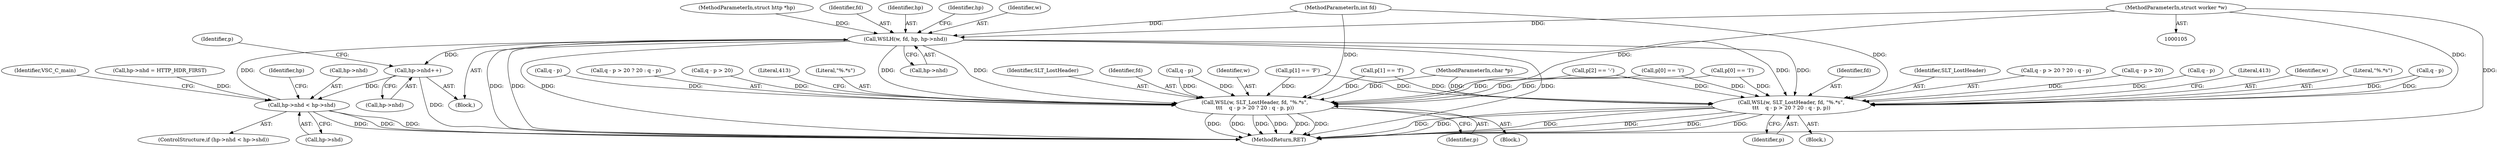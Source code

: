 digraph "0_Varnish-Cache_85e8468bec9416bd7e16b0d80cb820ecd2b330c3@pointer" {
"1000106" [label="(MethodParameterIn,struct worker *w)"];
"1000218" [label="(Call,WSL(w, SLT_LostHeader, fd, \"%.*s\",\n\t\t\t    q - p > 20 ? 20 : q - p, p))"];
"1000332" [label="(Call,WSLH(w, fd, hp, hp->nhd))"];
"1000339" [label="(Call,hp->nhd++)"];
"1000293" [label="(Call,hp->nhd < hp->shd)"];
"1000349" [label="(Call,WSL(w, SLT_LostHeader, fd, \"%.*s\",\n\t\t\t    q - p > 20 ? 20 : q - p, p))"];
"1000304" [label="(Identifier,hp)"];
"1000220" [label="(Identifier,SLT_LostHeader)"];
"1000332" [label="(Call,WSLH(w, fd, hp, hp->nhd))"];
"1000340" [label="(Call,hp->nhd)"];
"1000369" [label="(MethodReturn,RET)"];
"1000223" [label="(Call,q - p > 20 ? 20 : q - p)"];
"1000336" [label="(Call,hp->nhd)"];
"1000333" [label="(Identifier,w)"];
"1000107" [label="(MethodParameterIn,struct http *hp)"];
"1000364" [label="(Identifier,p)"];
"1000344" [label="(Block,)"];
"1000106" [label="(MethodParameterIn,struct worker *w)"];
"1000224" [label="(Call,q - p > 20)"];
"1000147" [label="(Identifier,p)"];
"1000351" [label="(Identifier,SLT_LostHeader)"];
"1000349" [label="(Call,WSL(w, SLT_LostHeader, fd, \"%.*s\",\n\t\t\t    q - p > 20 ? 20 : q - p, p))"];
"1000352" [label="(Identifier,fd)"];
"1000361" [label="(Call,q - p)"];
"1000261" [label="(Call,p[1] == 'F')"];
"1000225" [label="(Call,q - p)"];
"1000233" [label="(Identifier,p)"];
"1000294" [label="(Call,hp->nhd)"];
"1000213" [label="(Block,)"];
"1000235" [label="(Literal,413)"];
"1000218" [label="(Call,WSL(w, SLT_LostHeader, fd, \"%.*s\",\n\t\t\t    q - p > 20 ? 20 : q - p, p))"];
"1000347" [label="(Identifier,VSC_C_main)"];
"1000256" [label="(Call,p[1] == 'f')"];
"1000266" [label="(Call,p[2] == '-')"];
"1000109" [label="(MethodParameterIn,char *p)"];
"1000292" [label="(ControlStructure,if (hp->nhd < hp->shd))"];
"1000297" [label="(Call,hp->shd)"];
"1000350" [label="(Identifier,w)"];
"1000219" [label="(Identifier,w)"];
"1000222" [label="(Literal,\"%.*s\")"];
"1000356" [label="(Call,q - p)"];
"1000127" [label="(Call,hp->nhd = HTTP_HDR_FIRST)"];
"1000354" [label="(Call,q - p > 20 ? 20 : q - p)"];
"1000293" [label="(Call,hp->nhd < hp->shd)"];
"1000300" [label="(Block,)"];
"1000355" [label="(Call,q - p > 20)"];
"1000249" [label="(Call,p[0] == 'I')"];
"1000244" [label="(Call,p[0] == 'i')"];
"1000334" [label="(Identifier,fd)"];
"1000230" [label="(Call,q - p)"];
"1000221" [label="(Identifier,fd)"];
"1000366" [label="(Literal,413)"];
"1000335" [label="(Identifier,hp)"];
"1000353" [label="(Literal,\"%.*s\")"];
"1000108" [label="(MethodParameterIn,int fd)"];
"1000341" [label="(Identifier,hp)"];
"1000339" [label="(Call,hp->nhd++)"];
"1000106" -> "1000105"  [label="AST: "];
"1000106" -> "1000369"  [label="DDG: "];
"1000106" -> "1000218"  [label="DDG: "];
"1000106" -> "1000332"  [label="DDG: "];
"1000106" -> "1000349"  [label="DDG: "];
"1000218" -> "1000213"  [label="AST: "];
"1000218" -> "1000233"  [label="CFG: "];
"1000219" -> "1000218"  [label="AST: "];
"1000220" -> "1000218"  [label="AST: "];
"1000221" -> "1000218"  [label="AST: "];
"1000222" -> "1000218"  [label="AST: "];
"1000223" -> "1000218"  [label="AST: "];
"1000233" -> "1000218"  [label="AST: "];
"1000235" -> "1000218"  [label="CFG: "];
"1000218" -> "1000369"  [label="DDG: "];
"1000218" -> "1000369"  [label="DDG: "];
"1000218" -> "1000369"  [label="DDG: "];
"1000218" -> "1000369"  [label="DDG: "];
"1000218" -> "1000369"  [label="DDG: "];
"1000218" -> "1000369"  [label="DDG: "];
"1000332" -> "1000218"  [label="DDG: "];
"1000332" -> "1000218"  [label="DDG: "];
"1000108" -> "1000218"  [label="DDG: "];
"1000230" -> "1000218"  [label="DDG: "];
"1000230" -> "1000218"  [label="DDG: "];
"1000224" -> "1000218"  [label="DDG: "];
"1000225" -> "1000218"  [label="DDG: "];
"1000266" -> "1000218"  [label="DDG: "];
"1000261" -> "1000218"  [label="DDG: "];
"1000256" -> "1000218"  [label="DDG: "];
"1000249" -> "1000218"  [label="DDG: "];
"1000244" -> "1000218"  [label="DDG: "];
"1000109" -> "1000218"  [label="DDG: "];
"1000332" -> "1000300"  [label="AST: "];
"1000332" -> "1000336"  [label="CFG: "];
"1000333" -> "1000332"  [label="AST: "];
"1000334" -> "1000332"  [label="AST: "];
"1000335" -> "1000332"  [label="AST: "];
"1000336" -> "1000332"  [label="AST: "];
"1000341" -> "1000332"  [label="CFG: "];
"1000332" -> "1000369"  [label="DDG: "];
"1000332" -> "1000369"  [label="DDG: "];
"1000332" -> "1000369"  [label="DDG: "];
"1000332" -> "1000369"  [label="DDG: "];
"1000108" -> "1000332"  [label="DDG: "];
"1000107" -> "1000332"  [label="DDG: "];
"1000293" -> "1000332"  [label="DDG: "];
"1000332" -> "1000339"  [label="DDG: "];
"1000332" -> "1000349"  [label="DDG: "];
"1000332" -> "1000349"  [label="DDG: "];
"1000339" -> "1000300"  [label="AST: "];
"1000339" -> "1000340"  [label="CFG: "];
"1000340" -> "1000339"  [label="AST: "];
"1000147" -> "1000339"  [label="CFG: "];
"1000339" -> "1000369"  [label="DDG: "];
"1000339" -> "1000293"  [label="DDG: "];
"1000293" -> "1000292"  [label="AST: "];
"1000293" -> "1000297"  [label="CFG: "];
"1000294" -> "1000293"  [label="AST: "];
"1000297" -> "1000293"  [label="AST: "];
"1000304" -> "1000293"  [label="CFG: "];
"1000347" -> "1000293"  [label="CFG: "];
"1000293" -> "1000369"  [label="DDG: "];
"1000293" -> "1000369"  [label="DDG: "];
"1000293" -> "1000369"  [label="DDG: "];
"1000127" -> "1000293"  [label="DDG: "];
"1000349" -> "1000344"  [label="AST: "];
"1000349" -> "1000364"  [label="CFG: "];
"1000350" -> "1000349"  [label="AST: "];
"1000351" -> "1000349"  [label="AST: "];
"1000352" -> "1000349"  [label="AST: "];
"1000353" -> "1000349"  [label="AST: "];
"1000354" -> "1000349"  [label="AST: "];
"1000364" -> "1000349"  [label="AST: "];
"1000366" -> "1000349"  [label="CFG: "];
"1000349" -> "1000369"  [label="DDG: "];
"1000349" -> "1000369"  [label="DDG: "];
"1000349" -> "1000369"  [label="DDG: "];
"1000349" -> "1000369"  [label="DDG: "];
"1000349" -> "1000369"  [label="DDG: "];
"1000349" -> "1000369"  [label="DDG: "];
"1000108" -> "1000349"  [label="DDG: "];
"1000361" -> "1000349"  [label="DDG: "];
"1000361" -> "1000349"  [label="DDG: "];
"1000355" -> "1000349"  [label="DDG: "];
"1000266" -> "1000349"  [label="DDG: "];
"1000356" -> "1000349"  [label="DDG: "];
"1000261" -> "1000349"  [label="DDG: "];
"1000256" -> "1000349"  [label="DDG: "];
"1000249" -> "1000349"  [label="DDG: "];
"1000244" -> "1000349"  [label="DDG: "];
"1000109" -> "1000349"  [label="DDG: "];
}
